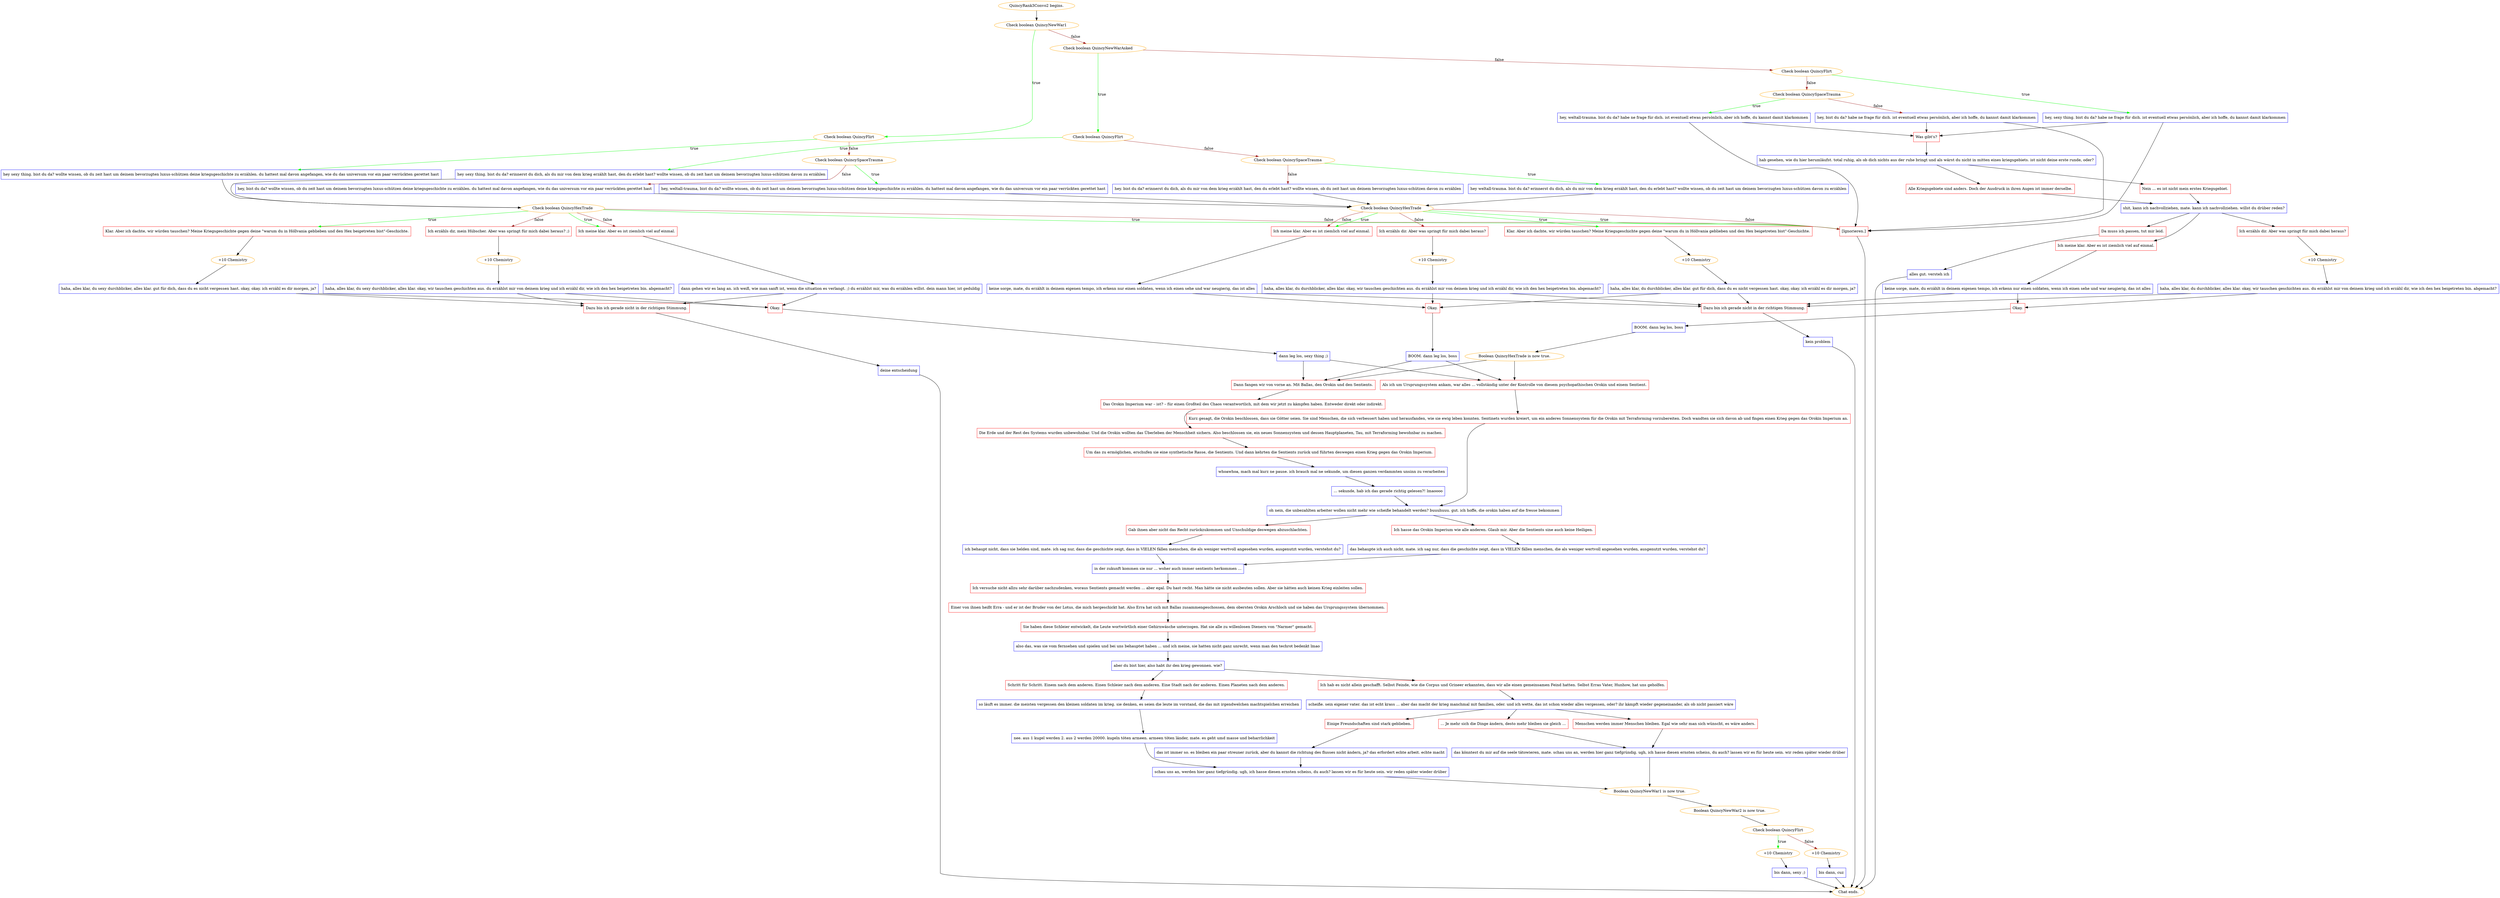 digraph {
	"QuincyRank3Convo2 begins." [color=orange];
		"QuincyRank3Convo2 begins." -> j1227234177;
	j1227234177 [label="Check boolean QuincyNewWar1",color=orange];
		j1227234177 -> j3433158672 [label=true,color=green];
		j1227234177 -> j970692775 [label=false,color=brown];
	j3433158672 [label="Check boolean QuincyFlirt",color=orange];
		j3433158672 -> j1807571718 [label=true,color=green];
		j3433158672 -> j3134332762 [label=false,color=brown];
	j970692775 [label="Check boolean QuincyNewWarAsked",color=orange];
		j970692775 -> j4151139557 [label=true,color=green];
		j970692775 -> j1584210937 [label=false,color=brown];
	j1807571718 [label="hey sexy thing. bist du da? wollte wissen, ob du zeit hast um deinem bevorzugten luxus-schützen deine kriegsgeschichte zu erzählen. du hattest mal davon angefangen, wie du das universum vor ein paar verrückten gerettet hast",shape=box,color=blue];
		j1807571718 -> j2930633811;
	j3134332762 [label="Check boolean QuincySpaceTrauma",color=orange];
		j3134332762 -> j4049524898 [label=true,color=green];
		j3134332762 -> j2027621037 [label=false,color=brown];
	j4151139557 [label="Check boolean QuincyFlirt",color=orange];
		j4151139557 -> j2172717526 [label=true,color=green];
		j4151139557 -> j3134221175 [label=false,color=brown];
	j1584210937 [label="Check boolean QuincyFlirt",color=orange];
		j1584210937 -> j406118997 [label=true,color=green];
		j1584210937 -> j2192536443 [label=false,color=brown];
	j2930633811 [label="Check boolean QuincyHexTrade",color=orange];
		j2930633811 -> j3883475715 [label=true,color=green];
		j2930633811 -> j3195256071 [label=true,color=green];
		j2930633811 -> j4221938618 [label=true,color=green];
		j2930633811 -> j2571010928 [label=false,color=brown];
		j2930633811 -> j3195256071 [label=false,color=brown];
		j2930633811 -> j4221938618 [label=false,color=brown];
	j4049524898 [label="hey, weltall-trauma, bist du da? wollte wissen, ob du zeit hast um deinem bevorzugten luxus-schützen deine kriegsgeschichte zu erzählen. du hattest mal davon angefangen, wie du das universum vor ein paar verrückten gerettet hast",shape=box,color=blue];
		j4049524898 -> j3628214946;
	j2027621037 [label="hey, bist du da? wollte wissen, ob du zeit hast um deinem bevorzugten luxus-schützen deine kriegsgeschichte zu erzählen. du hattest mal davon angefangen, wie du das universum vor ein paar verrückten gerettet hast",shape=box,color=blue];
		j2027621037 -> j3628214946;
	j2172717526 [label="hey sexy thing. bist du da? erinnerst du dich, als du mir von dem krieg erzählt hast, den du erlebt hast? wollte wissen, ob du zeit hast um deinem bevorzugten luxus-schützen davon zu erzählen",shape=box,color=blue];
		j2172717526 -> j2930633811;
	j3134221175 [label="Check boolean QuincySpaceTrauma",color=orange];
		j3134221175 -> j1353822689 [label=true,color=green];
		j3134221175 -> j3011570104 [label=false,color=brown];
	j406118997 [label="hey, sexy thing. bist du da? habe ne frage für dich. ist eventuell etwas persönlich, aber ich hoffe, du kannst damit klarkommen",shape=box,color=blue];
		j406118997 -> j482898868;
		j406118997 -> j4221938618;
	j2192536443 [label="Check boolean QuincySpaceTrauma",color=orange];
		j2192536443 -> j1521979745 [label=true,color=green];
		j2192536443 -> j1637909781 [label=false,color=brown];
	j3883475715 [label="Klar. Aber ich dachte, wir würden tauschen? Meine Kriegsgeschichte gegen deine \"warum du in Höllvania geblieben und den Hex beigetreten bist\"-Geschichte.",shape=box,color=red];
		j3883475715 -> j427229634;
	j3195256071 [label="Ich meine klar. Aber es ist ziemlich viel auf einmal.",shape=box,color=red];
		j3195256071 -> j4016193275;
	j4221938618 [label="[Ignorieren.]",shape=box,color=red];
		j4221938618 -> "Chat ends.";
	j2571010928 [label="Ich erzähls dir, mein Hübscher. Aber was springt für mich dabei heraus? ;)",shape=box,color=red];
		j2571010928 -> j2958678261;
	j3628214946 [label="Check boolean QuincyHexTrade",color=orange];
		j3628214946 -> j3819477517 [label=true,color=green];
		j3628214946 -> j949211895 [label=true,color=green];
		j3628214946 -> j4221938618 [label=true,color=green];
		j3628214946 -> j1537560533 [label=false,color=brown];
		j3628214946 -> j949211895 [label=false,color=brown];
		j3628214946 -> j4221938618 [label=false,color=brown];
	j1353822689 [label="hey weltall-trauma. bist du da? erinnerst du dich, als du mir von dem krieg erzählt hast, den du erlebt hast? wollte wissen, ob du zeit hast um deinem bevorzugten luxus-schützen davon zu erzählen",shape=box,color=blue];
		j1353822689 -> j3628214946;
	j3011570104 [label="hey. bist du da? erinnerst du dich, als du mir von dem krieg erzählt hast, den du erlebt hast? wollte wissen, ob du zeit hast um deinem bevorzugten luxus-schützen davon zu erzählen",shape=box,color=blue];
		j3011570104 -> j3628214946;
	j482898868 [label="Was gibt's?",shape=box,color=red];
		j482898868 -> j3553828193;
	j1521979745 [label="hey, weltall-trauma. bist du da? habe ne frage für dich. ist eventuell etwas persönlich, aber ich hoffe, du kannst damit klarkommen",shape=box,color=blue];
		j1521979745 -> j482898868;
		j1521979745 -> j4221938618;
	j1637909781 [label="hey, bist du da? habe ne frage für dich. ist eventuell etwas persönlich, aber ich hoffe, du kannst damit klarkommen",shape=box,color=blue];
		j1637909781 -> j482898868;
		j1637909781 -> j4221938618;
	j427229634 [label="+10 Chemistry",color=orange];
		j427229634 -> j1873739365;
	j4016193275 [label="dann gehen wir es lang an. ich weiß, wie man sanft ist, wenn die situation es verlangt. ;) du erzählst mir, was du erzählen willst. dein mann hier, ist geduldig",shape=box,color=blue];
		j4016193275 -> j2322560684;
		j4016193275 -> j3120263777;
	"Chat ends." [color=orange];
	j2958678261 [label="+10 Chemistry",color=orange];
		j2958678261 -> j15926414;
	j3819477517 [label="Klar. Aber ich dachte, wir würden tauschen? Meine Kriegsgeschichte gegen deine \"warum du in Höllvania geblieben und den Hex beigetreten bist\"-Geschichte.",shape=box,color=red];
		j3819477517 -> j830127624;
	j949211895 [label="Ich meine klar. Aber es ist ziemlich viel auf einmal.",shape=box,color=red];
		j949211895 -> j4220619482;
	j1537560533 [label="Ich erzähls dir. Aber was springt für mich dabei heraus?",shape=box,color=red];
		j1537560533 -> j2617761501;
	j3553828193 [label="hab gesehen, wie du hier herumläufst. total ruhig, als ob dich nichts aus der ruhe bringt und als wärst du nicht in mitten eines kriegsgebiets. ist nicht deine erste runde, oder?",shape=box,color=blue];
		j3553828193 -> j1610215074;
		j3553828193 -> j391071413;
	j1873739365 [label="haha, alles klar, du sexy durchblicker, alles klar. gut für dich, dass du es nicht vergessen hast. okay, okay. ich erzähl es dir morgen, ja?",shape=box,color=blue];
		j1873739365 -> j2322560684;
		j1873739365 -> j3120263777;
	j2322560684 [label="Okay.",shape=box,color=red];
		j2322560684 -> j2197745654;
	j3120263777 [label="Dazu bin ich gerade nicht in der richtigen Stimmung.",shape=box,color=red];
		j3120263777 -> j4273287714;
	j15926414 [label="haha, alles klar, du sexy durchblicker, alles klar. okay, wir tauschen geschichten aus. du erzählst mir von deinem krieg und ich erzähl dir, wie ich den hex beigetreten bin. abgemacht?",shape=box,color=blue];
		j15926414 -> j2322560684;
		j15926414 -> j3120263777;
	j830127624 [label="+10 Chemistry",color=orange];
		j830127624 -> j2246131140;
	j4220619482 [label="keine sorge, mate, du erzählt in deinem eigenen tempo, ich erkenn nur einen soldaten, wenn ich einen sehe und war neugierig, das ist alles",shape=box,color=blue];
		j4220619482 -> j670696202;
		j4220619482 -> j2613940471;
	j2617761501 [label="+10 Chemistry",color=orange];
		j2617761501 -> j4226689433;
	j1610215074 [label="Nein ... es ist nicht mein erstes Kriegsgebiet.",shape=box,color=red];
		j1610215074 -> j535391400;
	j391071413 [label="Alle Kriegsgebiete sind anders. Doch der Ausdruck in ihren Augen ist immer derselbe.",shape=box,color=red];
		j391071413 -> j535391400;
	j2197745654 [label="dann leg los, sexy thing ;)",shape=box,color=blue];
		j2197745654 -> j1412406561;
		j2197745654 -> j3255973645;
	j4273287714 [label="deine entscheidung",shape=box,color=blue];
		j4273287714 -> "Chat ends.";
	j2246131140 [label="haha, alles klar, du durchblicker, alles klar. gut für dich, dass du es nicht vergessen hast. okay, okay. ich erzähl es dir morgen, ja?",shape=box,color=blue];
		j2246131140 -> j670696202;
		j2246131140 -> j2613940471;
	j670696202 [label="Okay.",shape=box,color=red];
		j670696202 -> j3484866614;
	j2613940471 [label="Dazu bin ich gerade nicht in der richtigen Stimmung.",shape=box,color=red];
		j2613940471 -> j3156321919;
	j4226689433 [label="haha, alles klar, du durchblicker, alles klar. okay, wir tauschen geschichten aus. du erzählst mir von deinem krieg und ich erzähl dir, wie ich den hex beigetreten bin. abgemacht?",shape=box,color=blue];
		j4226689433 -> j670696202;
		j4226689433 -> j2613940471;
	j535391400 [label="shit, kann ich nachvollziehen, mate. kann ich nachvollziehen. willst du drüber reden?",shape=box,color=blue];
		j535391400 -> j213096074;
		j535391400 -> j1173659349;
		j535391400 -> j3357170191;
	j1412406561 [label="Als ich um Ursprungssystem ankam, war alles ... vollständig unter der Kontrolle von diesem psychopathischen Orokin und einem Sentient.",shape=box,color=red];
		j1412406561 -> j3966087453;
	j3255973645 [label="Dann fangen wir von vorne an. Mit Ballas, den Orokin und den Sentients.",shape=box,color=red];
		j3255973645 -> j248209970;
	j3484866614 [label="BOOM. dann leg los, boss",shape=box,color=blue];
		j3484866614 -> j1412406561;
		j3484866614 -> j3255973645;
	j3156321919 [label="kein problem",shape=box,color=blue];
		j3156321919 -> "Chat ends.";
	j213096074 [label="Ich erzähls dir. Aber was springt für mich dabei heraus?",shape=box,color=red];
		j213096074 -> j1562718506;
	j1173659349 [label="Ich meine klar. Aber es ist ziemlich viel auf einmal.",shape=box,color=red];
		j1173659349 -> j1597321922;
	j3357170191 [label="Da muss ich passen, tut mir leid.",shape=box,color=red];
		j3357170191 -> j1914424676;
	j3966087453 [label="Kurz gesagt, die Orokin beschlossen, dass sie Götter seien. Sie sind Menschen, die sich verbessert haben und herausfanden, wie sie ewig leben konnten. Sentinets wurden kreiert, um ein anderes Sonnensystem für die Orokin mit Terraforming vorzubereiten. Doch wandten sie sich davon ab und fingen einen Krieg gegen das Orokin Imperium an.",shape=box,color=red];
		j3966087453 -> j3234517247;
	j248209970 [label="Das Orokin Imperium war – ist? – für einen Großteil des Chaos verantwortlich, mit dem wir jetzt zu kämpfen haben. Entweder direkt oder indirekt.",shape=box,color=red];
		j248209970 -> j3805876913;
	j1562718506 [label="+10 Chemistry",color=orange];
		j1562718506 -> j1254312134;
	j1597321922 [label="keine sorge, mate, du erzählt in deinem eigenen tempo, ich erkenn nur einen soldaten, wenn ich einen sehe und war neugierig, das ist alles",shape=box,color=blue];
		j1597321922 -> j2600092352;
		j1597321922 -> j2613940471;
	j1914424676 [label="alles gut. versteh ich",shape=box,color=blue];
		j1914424676 -> "Chat ends.";
	j3234517247 [label="oh nein, die unbezahlten arbeiter wollen nicht mehr wie scheiße behandelt werden? buuuhuuu. gut. ich hoffe, die orokin haben auf die fresse bekommen",shape=box,color=blue];
		j3234517247 -> j3779912449;
		j3234517247 -> j169805994;
	j3805876913 [label="Die Erde und der Rest des Systems wurden unbewohnbar. Und die Orokin wollten das Überleben der Menschheit sichern. Also beschlossen sie, ein neues Sonnensystem und dessen Hauptplaneten, Tau, mit Terraforming bewohnbar zu machen.",shape=box,color=red];
		j3805876913 -> j3610790995;
	j1254312134 [label="haha, alles klar, du durchblicker, alles klar. okay, wir tauschen geschichten aus. du erzählst mir von deinem krieg und ich erzähl dir, wie ich den hex beigetreten bin. abgemacht?",shape=box,color=blue];
		j1254312134 -> j2600092352;
		j1254312134 -> j2613940471;
	j2600092352 [label="Okay.",shape=box,color=red];
		j2600092352 -> j3621585040;
	j3779912449 [label="Gab ihnen aber nicht das Recht zurückzukommen und Unschuldige deswegen abzuschlachten.",shape=box,color=red];
		j3779912449 -> j3842358857;
	j169805994 [label="Ich hasse das Orokin Imperium wie alle anderen. Glaub mir. Aber die Sentients sine auch keine Heiligen.",shape=box,color=red];
		j169805994 -> j3038505673;
	j3610790995 [label="Um das zu ermöglichen, erschufen sie eine synthetische Rasse, die Sentients. Und dann kehrten die Sentients zurück und führten deswegen einen Krieg gegen das Orokin Imperium.",shape=box,color=red];
		j3610790995 -> j2452678728;
	j3621585040 [label="BOOM. dann leg los, boss",shape=box,color=blue];
		j3621585040 -> j1195954959;
	j3842358857 [label="ich behaupt nicht, dass sie helden sind, mate. ich sag nur, dass die geschichte zeigt, dass in VIELEN fällen menschen, die als weniger wertvoll angesehen wurden, ausgenutzt wurden, verstehst du?",shape=box,color=blue];
		j3842358857 -> j3644463182;
	j3038505673 [label="das behaupte ich auch nicht, mate. ich sag nur, dass die geschichte zeigt, dass in VIELEN fällen menschen, die als weniger wertvoll angesehen wurden, ausgenutzt wurden, verstehst du?",shape=box,color=blue];
		j3038505673 -> j3644463182;
	j2452678728 [label="whoawhoa, mach mal kurz ne pause. ich brauch mal ne sekunde, um diesen ganzen verdammten unsinn zu verarbeiten",shape=box,color=blue];
		j2452678728 -> j2561371117;
	j1195954959 [label="Boolean QuincyHexTrade is now true.",color=orange];
		j1195954959 -> j3255973645;
		j1195954959 -> j1412406561;
	j3644463182 [label="in der zukunft kommen sie nur ... woher auch immer sentients herkommen ...",shape=box,color=blue];
		j3644463182 -> j3148971950;
	j2561371117 [label="... sekunde, hab ich das gerade richtig gelesen?! lmaoooo",shape=box,color=blue];
		j2561371117 -> j3234517247;
	j3148971950 [label="Ich versuche nicht allzu sehr darüber nachzudenken, woraus Sentients gemacht werden ... aber egal. Du hast recht. Man hätte sie nicht ausbeuten sollen. Aber sie hätten auch keinen Krieg einleiten sollen.",shape=box,color=red];
		j3148971950 -> j3124166440;
	j3124166440 [label="Einer von ihnen heißt Erra - und er ist der Bruder von der Lotus, die mich hergeschickt hat. Also Erra hat sich mit Ballas zusammengeschossen, dem obersten Orokin Arschloch und sie haben das Ursprungssystem übernommen.",shape=box,color=red];
		j3124166440 -> j3065511747;
	j3065511747 [label="Sie haben diese Schleier entwickelt, die Leute wortwörtlich einer Gehirnwäsche unterzogen. Hat sie alle zu willenlosen Dienern von \"Narmer\" gemacht.",shape=box,color=red];
		j3065511747 -> j3873923318;
	j3873923318 [label="also das, was sie vom fernsehen und spielen und bei uns behauptet haben ... und ich meine, sie hatten nicht ganz unrecht, wenn man den techrot bedenkt lmao",shape=box,color=blue];
		j3873923318 -> j1176756171;
	j1176756171 [label="aber du bist hier, also habt ihr den krieg gewonnen. wie?",shape=box,color=blue];
		j1176756171 -> j3863323901;
		j1176756171 -> j358846170;
	j3863323901 [label="Schritt für Schritt. Einem nach dem anderen. Einen Schleier nach dem anderen. Eine Stadt nach der anderen. Einen Planeten nach dem anderen.",shape=box,color=red];
		j3863323901 -> j2743491325;
	j358846170 [label="Ich hab es nicht allein geschafft. Selbst Feinde, wie die Corpus und Grineer erkannten, dass wir alle einen gemeinsamen Feind hatten. Selbst Erras Vater, Hunhow, hat uns geholfen.",shape=box,color=red];
		j358846170 -> j185775984;
	j2743491325 [label="so läuft es immer. die meisten vergessen den kleinen soldaten im krieg. sie denken, es seien die leute im vorstand, die das mit irgendwelchen machtspielchen erreichen",shape=box,color=blue];
		j2743491325 -> j3103072168;
	j185775984 [label="scheiße. sein eigener vater. das ist echt krass ... aber das macht der krieg manchmal mit familien, oder. und ich wette, das ist schon wieder alles vergessen, oder? ihr kämpft wieder gegeneinander, als ob nicht passiert wäre",shape=box,color=blue];
		j185775984 -> j4110606990;
		j185775984 -> j1036939890;
		j185775984 -> j1928919784;
	j3103072168 [label="nee. aus 1 kugel werden 2. aus 2 werden 20000. kugeln töten armeen. armeen töten länder, mate. es geht umd masse und beharrlichkeit",shape=box,color=blue];
		j3103072168 -> j3381936842;
	j4110606990 [label="Einige Freundschaften sind stark geblieben.",shape=box,color=red];
		j4110606990 -> j1824294859;
	j1036939890 [label="... Je mehr sich die Dinge ändern, desto mehr bleiben sie gleich ...",shape=box,color=red];
		j1036939890 -> j3928584552;
	j1928919784 [label="Menschen werden immer Menschen bleiben. Egal wie sehr man sich wünscht, es wäre anders.",shape=box,color=red];
		j1928919784 -> j3928584552;
	j3381936842 [label="schau uns an, werden hier ganz tiefgründig. ugh, ich hasse diesen ernsten scheiss, du auch? lassen wir es für heute sein. wir reden später wieder drüber",shape=box,color=blue];
		j3381936842 -> j847916330;
	j1824294859 [label="das ist immer so. es bleiben ein paar streuner zurück, aber du kannst die richtung des flusses nicht ändern, ja? das erfordert echte arbeit. echte macht",shape=box,color=blue];
		j1824294859 -> j3381936842;
	j3928584552 [label="das könntest du mir auf die seele tätowieren, mate. schau uns an, werden hier ganz tiefgründig. ugh, ich hasse diesen ernsten scheiss, du auch? lassen wir es für heute sein. wir reden später wieder drüber",shape=box,color=blue];
		j3928584552 -> j847916330;
	j847916330 [label="Boolean QuincyNewWar1 is now true.",color=orange];
		j847916330 -> j59282138;
	j59282138 [label="Boolean QuincyNewWar2 is now true.",color=orange];
		j59282138 -> j1873488807;
	j1873488807 [label="Check boolean QuincyFlirt",color=orange];
		j1873488807 -> j929448656 [label=true,color=green];
		j1873488807 -> j880779451 [label=false,color=brown];
	j929448656 [label="+10 Chemistry",color=orange];
		j929448656 -> j679694802;
	j880779451 [label="+10 Chemistry",color=orange];
		j880779451 -> j153326982;
	j679694802 [label="bis dann, sexy ;)",shape=box,color=blue];
		j679694802 -> "Chat ends.";
	j153326982 [label="bis dann, cuz",shape=box,color=blue];
		j153326982 -> "Chat ends.";
}